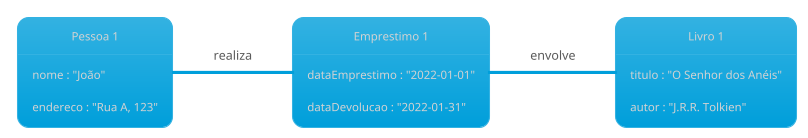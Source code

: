 @startuml EmprestimoLivro
!theme bluegray
left to right direction
object "Pessoa 1" as p1 {
    nome : "João"
    endereco : "Rua A, 123"
}

object "Livro 1" as l1 {
    titulo : "O Senhor dos Anéis"
    autor : "J.R.R. Tolkien"
}

object "Emprestimo 1" as e1 {
    dataEmprestimo : "2022-01-01"
    dataDevolucao : "2022-01-31"
}

p1 -- e1 : realiza
e1 -- l1 : envolve
@enduml